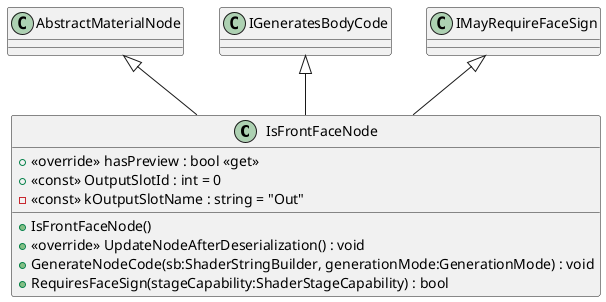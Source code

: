 @startuml
class IsFrontFaceNode {
    + IsFrontFaceNode()
    + <<override>> hasPreview : bool <<get>>
    + <<const>> OutputSlotId : int = 0
    - <<const>> kOutputSlotName : string = "Out"
    + <<override>> UpdateNodeAfterDeserialization() : void
    + GenerateNodeCode(sb:ShaderStringBuilder, generationMode:GenerationMode) : void
    + RequiresFaceSign(stageCapability:ShaderStageCapability) : bool
}
AbstractMaterialNode <|-- IsFrontFaceNode
IGeneratesBodyCode <|-- IsFrontFaceNode
IMayRequireFaceSign <|-- IsFrontFaceNode
@enduml

